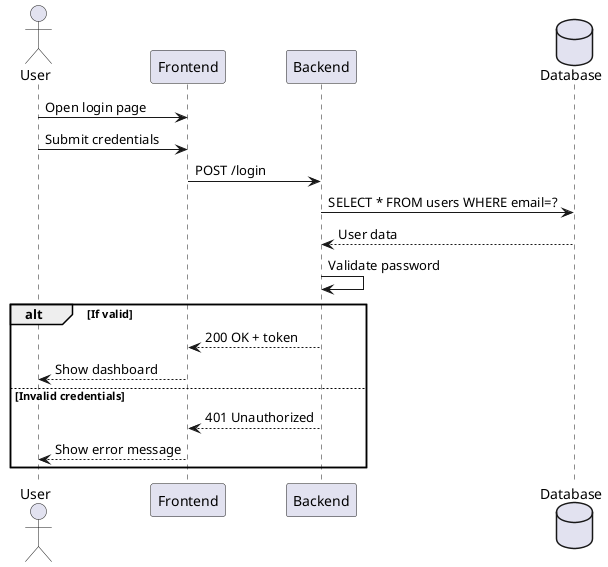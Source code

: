 @startuml
actor User
participant Frontend
participant Backend
database Database

User -> Frontend: Open login page
User -> Frontend: Submit credentials
Frontend -> Backend: POST /login
Backend -> Database: SELECT * FROM users WHERE email=?
Database --> Backend: User data
Backend -> Backend: Validate password
alt If valid
    Backend --> Frontend: 200 OK + token
    Frontend --> User: Show dashboard
else Invalid credentials
    Backend --> Frontend: 401 Unauthorized
    Frontend --> User: Show error message
end
@enduml